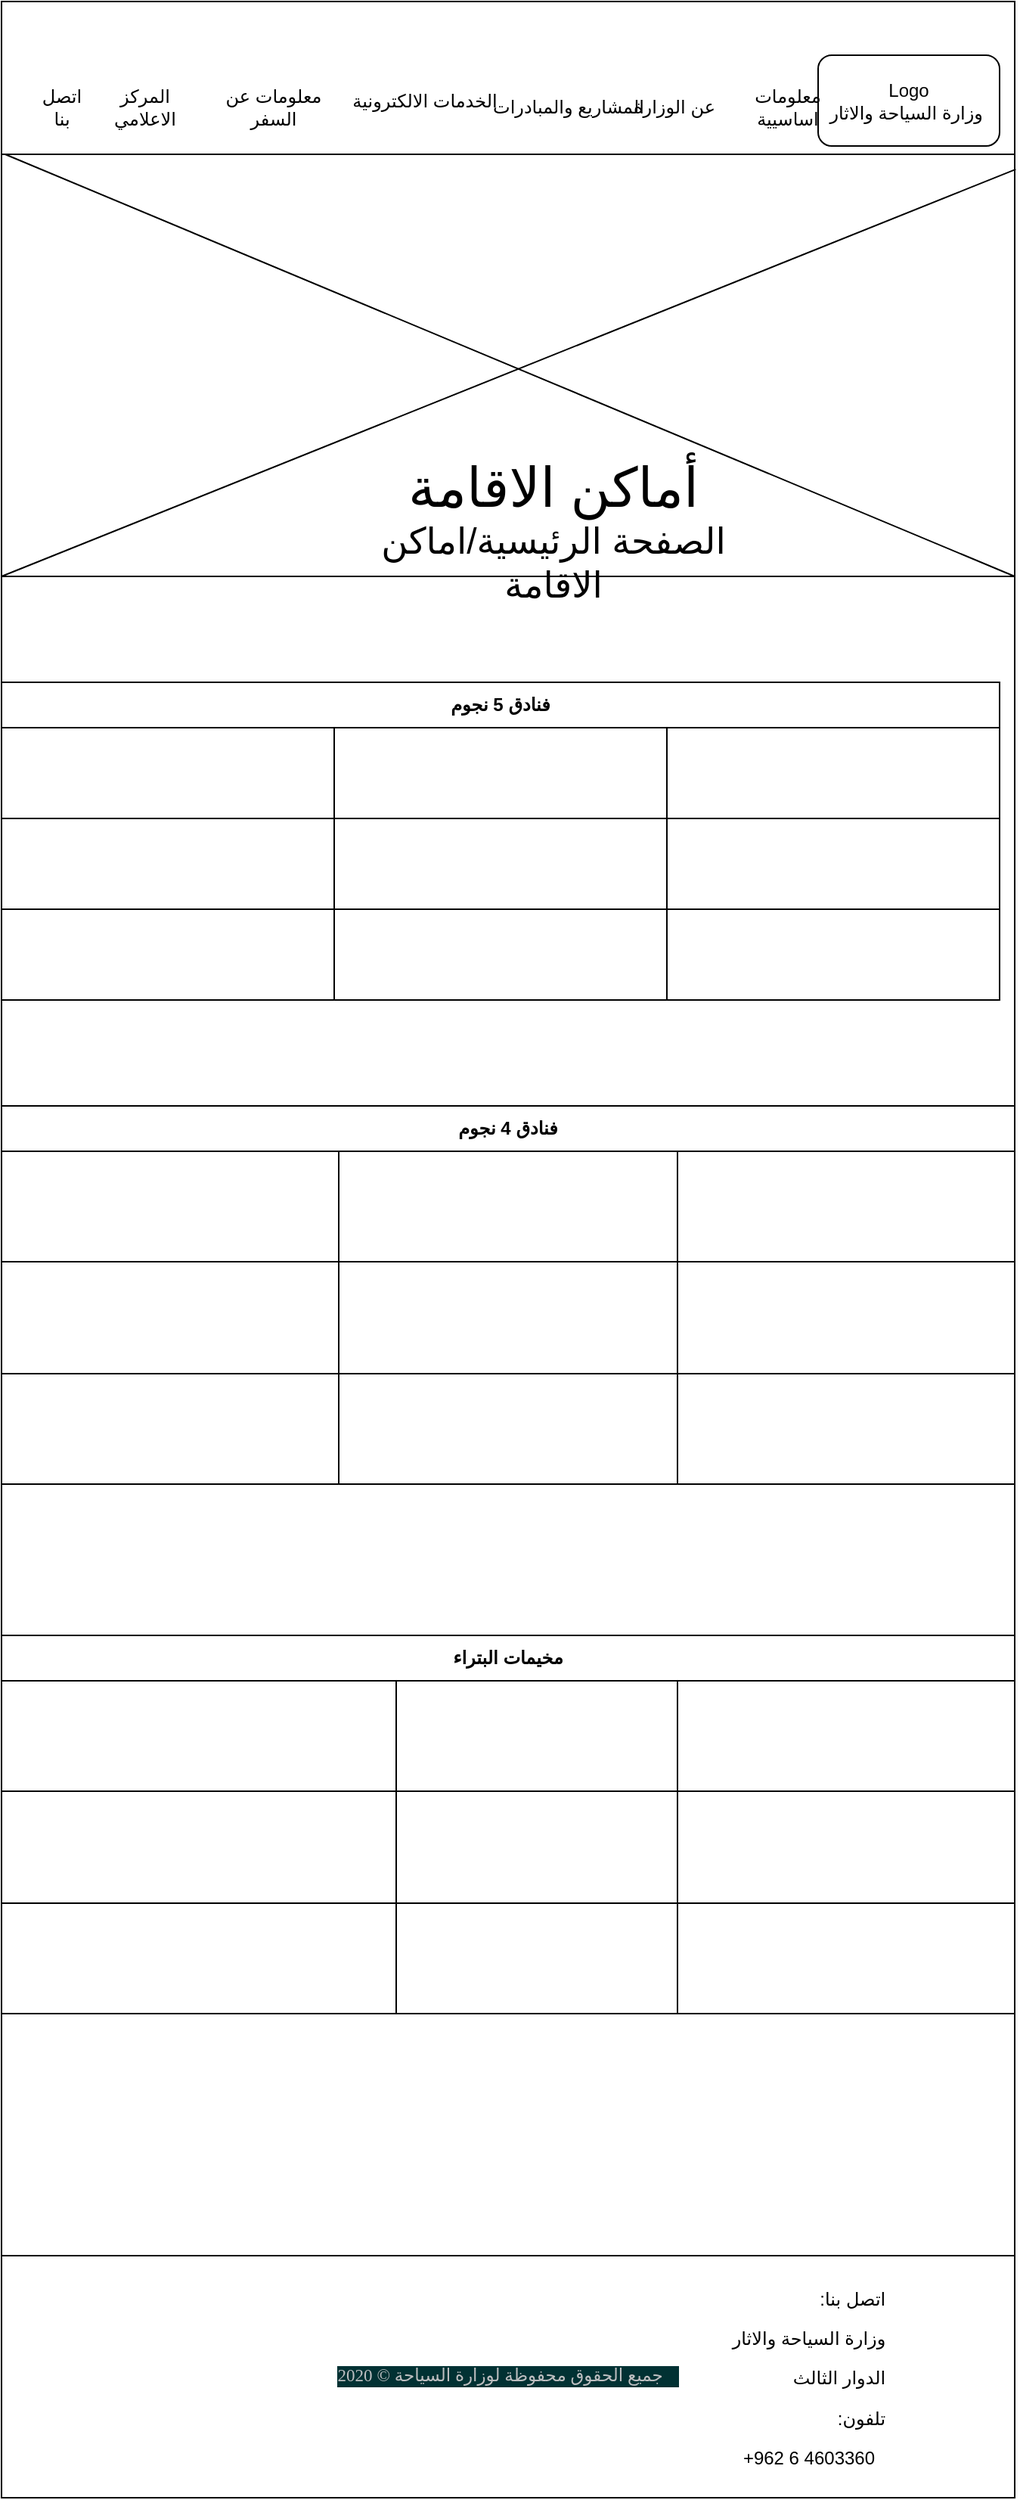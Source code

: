 <mxfile version="13.7.6" type="device"><diagram id="f8t6XojPmqoa9OZkkL3v" name="Page-1"><mxGraphModel dx="1038" dy="1717" grid="1" gridSize="10" guides="1" tooltips="1" connect="1" arrows="1" fold="1" page="1" pageScale="1" pageWidth="827" pageHeight="1169" math="0" shadow="0"><root><mxCell id="0"/><mxCell id="1" parent="0"/><mxCell id="etY9pOkcEa-calDrX3DR-1" value="" style="rounded=0;whiteSpace=wrap;html=1;fontStyle=1" parent="1" vertex="1"><mxGeometry x="70" y="-180" width="670" height="1650" as="geometry"/></mxCell><mxCell id="etY9pOkcEa-calDrX3DR-7" value="&lt;div class=&quot;sct-copyright&quot; style=&quot;box-sizing: border-box ; color: rgb(189 , 190 , 192) ; float: right ; padding-left: 0px ; padding-right: 0.9em ; font-family: &amp;#34;newfont&amp;#34; ; font-size: 11.52px ; text-align: left ; background-color: rgb(1 , 49 , 51)&quot;&gt;جميع الحقوق محفوظة لوزارة السياحة ©&amp;nbsp;2020&lt;/div&gt;&lt;div&gt;&lt;br&gt;&lt;/div&gt;" style="rounded=0;whiteSpace=wrap;html=1;" parent="1" vertex="1"><mxGeometry x="70" y="1310" width="670" height="160" as="geometry"/></mxCell><mxCell id="etY9pOkcEa-calDrX3DR-8" value="&lt;p class=&quot;MsoNormal&quot; align=&quot;right&quot; style=&quot;text-align: right&quot;&gt;&lt;span lang=&quot;AR-SA&quot; dir=&quot;RTL&quot; style=&quot;font-family: &amp;#34;arial&amp;#34; , sans-serif&quot;&gt;&lt;span style=&quot;background-color: rgb(255 , 255 , 255)&quot;&gt;اتصل بنا:&lt;/span&gt;&lt;span style=&quot;background-color: yellow&quot;&gt;&lt;/span&gt;&lt;/span&gt;&lt;/p&gt;&lt;p class=&quot;MsoNormal&quot; align=&quot;right&quot; style=&quot;text-align: right&quot;&gt;&lt;span lang=&quot;AR-SA&quot; dir=&quot;RTL&quot; style=&quot;font-family: &amp;#34;arial&amp;#34; , sans-serif&quot;&gt;&lt;span style=&quot;background-color: rgb(255 , 255 , 255)&quot;&gt;وزارة السياحة والاثار&lt;/span&gt;&lt;/span&gt;&lt;/p&gt;&lt;p class=&quot;MsoNormal&quot; align=&quot;right&quot; style=&quot;text-align: right&quot;&gt;&lt;span lang=&quot;AR-SA&quot; dir=&quot;RTL&quot; style=&quot;font-family: &amp;#34;arial&amp;#34; , sans-serif&quot;&gt;&lt;span style=&quot;background-color: rgb(255 , 255 , 255)&quot;&gt;الدوار الثالث&amp;nbsp;&lt;/span&gt;&lt;/span&gt;&lt;/p&gt;&lt;p class=&quot;MsoNormal&quot; align=&quot;right&quot; style=&quot;text-align: right&quot;&gt;&lt;span lang=&quot;AR-SA&quot; dir=&quot;RTL&quot; style=&quot;font-family: &amp;#34;arial&amp;#34; , sans-serif&quot;&gt;&lt;span style=&quot;background-color: rgb(255 , 255 , 255)&quot;&gt;تلفون:&lt;/span&gt;&lt;/span&gt;&lt;/p&gt;&lt;span style=&quot;line-height: 107% ; font-family: &amp;#34;arial&amp;#34; , sans-serif&quot;&gt;&lt;font style=&quot;font-size: 12px&quot;&gt;+962 6 4603360&lt;/font&gt;&lt;/span&gt;" style="text;html=1;strokeColor=none;fillColor=none;align=center;verticalAlign=middle;whiteSpace=wrap;rounded=0;" parent="1" vertex="1"><mxGeometry x="524" y="1320" width="160" height="130" as="geometry"/></mxCell><mxCell id="etY9pOkcEa-calDrX3DR-9" value="" style="rounded=0;whiteSpace=wrap;html=1;" parent="1" vertex="1"><mxGeometry x="70" y="-80" width="670" height="280" as="geometry"/></mxCell><mxCell id="etY9pOkcEa-calDrX3DR-10" value="&lt;font&gt;&lt;font style=&quot;font-size: 36px&quot;&gt;أماكن الاقامة&lt;/font&gt;&lt;br&gt;&lt;font style=&quot;font-size: 24px&quot;&gt;الصفحة الرئيسية/اماكن الاقامة&lt;/font&gt;&lt;/font&gt;&lt;font&gt;&lt;br&gt;&lt;/font&gt;" style="text;html=1;strokeColor=none;fillColor=none;align=center;verticalAlign=middle;whiteSpace=wrap;rounded=0;" parent="1" vertex="1"><mxGeometry x="290" y="130" width="290" height="80" as="geometry"/></mxCell><mxCell id="etY9pOkcEa-calDrX3DR-11" value="" style="endArrow=none;html=1;exitX=0;exitY=1;exitDx=0;exitDy=0;entryX=1.001;entryY=0.039;entryDx=0;entryDy=0;entryPerimeter=0;" parent="1" source="etY9pOkcEa-calDrX3DR-9" target="etY9pOkcEa-calDrX3DR-9" edge="1"><mxGeometry width="50" height="50" relative="1" as="geometry"><mxPoint x="350" y="120" as="sourcePoint"/><mxPoint x="400" y="70" as="targetPoint"/></mxGeometry></mxCell><mxCell id="etY9pOkcEa-calDrX3DR-12" value="" style="endArrow=none;html=1;entryX=0;entryY=0;entryDx=0;entryDy=0;exitX=1;exitY=1;exitDx=0;exitDy=0;" parent="1" source="etY9pOkcEa-calDrX3DR-9" target="etY9pOkcEa-calDrX3DR-9" edge="1"><mxGeometry width="50" height="50" relative="1" as="geometry"><mxPoint x="350" y="180" as="sourcePoint"/><mxPoint x="400" y="130" as="targetPoint"/></mxGeometry></mxCell><mxCell id="Whna9tv-YiGIDjlm7FRm-2" value="" style="rounded=0;whiteSpace=wrap;html=1;" vertex="1" parent="1"><mxGeometry x="70" y="-180" width="670" height="101" as="geometry"/></mxCell><mxCell id="Whna9tv-YiGIDjlm7FRm-3" value="Logo&lt;br&gt;وزارة السياحة والاثار&amp;nbsp;" style="rounded=1;whiteSpace=wrap;html=1;" vertex="1" parent="1"><mxGeometry x="610" y="-144.5" width="120" height="60" as="geometry"/></mxCell><mxCell id="Whna9tv-YiGIDjlm7FRm-4" value="معلومات اساسيية" style="text;html=1;strokeColor=none;fillColor=none;align=center;verticalAlign=middle;whiteSpace=wrap;rounded=0;" vertex="1" parent="1"><mxGeometry x="560" y="-120" width="60" height="20" as="geometry"/></mxCell><mxCell id="Whna9tv-YiGIDjlm7FRm-5" value="عن الوزارة" style="text;html=1;strokeColor=none;fillColor=none;align=center;verticalAlign=middle;whiteSpace=wrap;rounded=0;" vertex="1" parent="1"><mxGeometry x="480" y="-120" width="70" height="20" as="geometry"/></mxCell><mxCell id="Whna9tv-YiGIDjlm7FRm-6" value="المشاريع والمبادرات" style="text;html=1;strokeColor=none;fillColor=none;align=center;verticalAlign=middle;whiteSpace=wrap;rounded=0;" vertex="1" parent="1"><mxGeometry x="390" y="-120" width="110" height="20" as="geometry"/></mxCell><mxCell id="Whna9tv-YiGIDjlm7FRm-7" value="الخدمات الالكترونية" style="text;html=1;strokeColor=none;fillColor=none;align=center;verticalAlign=middle;whiteSpace=wrap;rounded=0;" vertex="1" parent="1"><mxGeometry x="300" y="-120" width="100" height="11" as="geometry"/></mxCell><mxCell id="Whna9tv-YiGIDjlm7FRm-8" value="معلومات عن السفر" style="text;html=1;strokeColor=none;fillColor=none;align=center;verticalAlign=middle;whiteSpace=wrap;rounded=0;" vertex="1" parent="1"><mxGeometry x="210" y="-120" width="80" height="20" as="geometry"/></mxCell><mxCell id="Whna9tv-YiGIDjlm7FRm-9" value="المركز الاعلامي" style="text;html=1;strokeColor=none;fillColor=none;align=center;verticalAlign=middle;whiteSpace=wrap;rounded=0;" vertex="1" parent="1"><mxGeometry x="130" y="-120" width="70" height="20" as="geometry"/></mxCell><mxCell id="Whna9tv-YiGIDjlm7FRm-10" value="اتصل بنا" style="text;html=1;strokeColor=none;fillColor=none;align=center;verticalAlign=middle;whiteSpace=wrap;rounded=0;" vertex="1" parent="1"><mxGeometry x="90" y="-120" width="40" height="20" as="geometry"/></mxCell><mxCell id="Whna9tv-YiGIDjlm7FRm-13" value="فنادق 5 نجوم" style="shape=table;html=1;whiteSpace=wrap;startSize=30;container=1;collapsible=0;childLayout=tableLayout;fontStyle=1;align=center;" vertex="1" parent="1"><mxGeometry x="70" y="270" width="660" height="210" as="geometry"/></mxCell><mxCell id="Whna9tv-YiGIDjlm7FRm-14" value="" style="shape=partialRectangle;html=1;whiteSpace=wrap;collapsible=0;dropTarget=0;pointerEvents=0;fillColor=none;top=0;left=0;bottom=0;right=0;points=[[0,0.5],[1,0.5]];portConstraint=eastwest;" vertex="1" parent="Whna9tv-YiGIDjlm7FRm-13"><mxGeometry y="30" width="660" height="60" as="geometry"/></mxCell><mxCell id="Whna9tv-YiGIDjlm7FRm-15" value="" style="shape=partialRectangle;html=1;whiteSpace=wrap;connectable=0;fillColor=none;top=0;left=0;bottom=0;right=0;overflow=hidden;" vertex="1" parent="Whna9tv-YiGIDjlm7FRm-14"><mxGeometry width="220" height="60" as="geometry"/></mxCell><mxCell id="Whna9tv-YiGIDjlm7FRm-16" value="" style="shape=partialRectangle;html=1;whiteSpace=wrap;connectable=0;fillColor=none;top=0;left=0;bottom=0;right=0;overflow=hidden;" vertex="1" parent="Whna9tv-YiGIDjlm7FRm-14"><mxGeometry x="220" width="220" height="60" as="geometry"/></mxCell><mxCell id="Whna9tv-YiGIDjlm7FRm-17" value="" style="shape=partialRectangle;html=1;whiteSpace=wrap;connectable=0;fillColor=none;top=0;left=0;bottom=0;right=0;overflow=hidden;" vertex="1" parent="Whna9tv-YiGIDjlm7FRm-14"><mxGeometry x="440" width="220" height="60" as="geometry"/></mxCell><mxCell id="Whna9tv-YiGIDjlm7FRm-18" value="" style="shape=partialRectangle;html=1;whiteSpace=wrap;collapsible=0;dropTarget=0;pointerEvents=0;fillColor=none;top=0;left=0;bottom=0;right=0;points=[[0,0.5],[1,0.5]];portConstraint=eastwest;" vertex="1" parent="Whna9tv-YiGIDjlm7FRm-13"><mxGeometry y="90" width="660" height="60" as="geometry"/></mxCell><mxCell id="Whna9tv-YiGIDjlm7FRm-19" value="" style="shape=partialRectangle;html=1;whiteSpace=wrap;connectable=0;fillColor=none;top=0;left=0;bottom=0;right=0;overflow=hidden;" vertex="1" parent="Whna9tv-YiGIDjlm7FRm-18"><mxGeometry width="220" height="60" as="geometry"/></mxCell><mxCell id="Whna9tv-YiGIDjlm7FRm-20" value="" style="shape=partialRectangle;html=1;whiteSpace=wrap;connectable=0;fillColor=none;top=0;left=0;bottom=0;right=0;overflow=hidden;" vertex="1" parent="Whna9tv-YiGIDjlm7FRm-18"><mxGeometry x="220" width="220" height="60" as="geometry"/></mxCell><mxCell id="Whna9tv-YiGIDjlm7FRm-21" value="" style="shape=partialRectangle;html=1;whiteSpace=wrap;connectable=0;fillColor=none;top=0;left=0;bottom=0;right=0;overflow=hidden;" vertex="1" parent="Whna9tv-YiGIDjlm7FRm-18"><mxGeometry x="440" width="220" height="60" as="geometry"/></mxCell><mxCell id="Whna9tv-YiGIDjlm7FRm-22" value="" style="shape=partialRectangle;html=1;whiteSpace=wrap;collapsible=0;dropTarget=0;pointerEvents=0;fillColor=none;top=0;left=0;bottom=0;right=0;points=[[0,0.5],[1,0.5]];portConstraint=eastwest;" vertex="1" parent="Whna9tv-YiGIDjlm7FRm-13"><mxGeometry y="150" width="660" height="60" as="geometry"/></mxCell><mxCell id="Whna9tv-YiGIDjlm7FRm-23" value="" style="shape=partialRectangle;html=1;whiteSpace=wrap;connectable=0;fillColor=none;top=0;left=0;bottom=0;right=0;overflow=hidden;" vertex="1" parent="Whna9tv-YiGIDjlm7FRm-22"><mxGeometry width="220" height="60" as="geometry"/></mxCell><mxCell id="Whna9tv-YiGIDjlm7FRm-24" value="" style="shape=partialRectangle;html=1;whiteSpace=wrap;connectable=0;fillColor=none;top=0;left=0;bottom=0;right=0;overflow=hidden;" vertex="1" parent="Whna9tv-YiGIDjlm7FRm-22"><mxGeometry x="220" width="220" height="60" as="geometry"/></mxCell><mxCell id="Whna9tv-YiGIDjlm7FRm-25" value="" style="shape=partialRectangle;html=1;whiteSpace=wrap;connectable=0;fillColor=none;top=0;left=0;bottom=0;right=0;overflow=hidden;" vertex="1" parent="Whna9tv-YiGIDjlm7FRm-22"><mxGeometry x="440" width="220" height="60" as="geometry"/></mxCell><mxCell id="Whna9tv-YiGIDjlm7FRm-26" value="فنادق 4 نجوم" style="shape=table;html=1;whiteSpace=wrap;startSize=30;container=1;collapsible=0;childLayout=tableLayout;fontStyle=1;align=center;" vertex="1" parent="1"><mxGeometry x="70" y="550" width="670" height="250" as="geometry"/></mxCell><mxCell id="Whna9tv-YiGIDjlm7FRm-27" value="" style="shape=partialRectangle;html=1;whiteSpace=wrap;collapsible=0;dropTarget=0;pointerEvents=0;fillColor=none;top=0;left=0;bottom=0;right=0;points=[[0,0.5],[1,0.5]];portConstraint=eastwest;" vertex="1" parent="Whna9tv-YiGIDjlm7FRm-26"><mxGeometry y="30" width="670" height="73" as="geometry"/></mxCell><mxCell id="Whna9tv-YiGIDjlm7FRm-28" value="" style="shape=partialRectangle;html=1;whiteSpace=wrap;connectable=0;fillColor=none;top=0;left=0;bottom=0;right=0;overflow=hidden;" vertex="1" parent="Whna9tv-YiGIDjlm7FRm-27"><mxGeometry width="223" height="73" as="geometry"/></mxCell><mxCell id="Whna9tv-YiGIDjlm7FRm-29" value="" style="shape=partialRectangle;html=1;whiteSpace=wrap;connectable=0;fillColor=none;top=0;left=0;bottom=0;right=0;overflow=hidden;" vertex="1" parent="Whna9tv-YiGIDjlm7FRm-27"><mxGeometry x="223" width="224" height="73" as="geometry"/></mxCell><mxCell id="Whna9tv-YiGIDjlm7FRm-30" value="" style="shape=partialRectangle;html=1;whiteSpace=wrap;connectable=0;fillColor=none;top=0;left=0;bottom=0;right=0;overflow=hidden;" vertex="1" parent="Whna9tv-YiGIDjlm7FRm-27"><mxGeometry x="447" width="223" height="73" as="geometry"/></mxCell><mxCell id="Whna9tv-YiGIDjlm7FRm-31" value="" style="shape=partialRectangle;html=1;whiteSpace=wrap;collapsible=0;dropTarget=0;pointerEvents=0;fillColor=none;top=0;left=0;bottom=0;right=0;points=[[0,0.5],[1,0.5]];portConstraint=eastwest;" vertex="1" parent="Whna9tv-YiGIDjlm7FRm-26"><mxGeometry y="103" width="670" height="74" as="geometry"/></mxCell><mxCell id="Whna9tv-YiGIDjlm7FRm-32" value="" style="shape=partialRectangle;html=1;whiteSpace=wrap;connectable=0;fillColor=none;top=0;left=0;bottom=0;right=0;overflow=hidden;" vertex="1" parent="Whna9tv-YiGIDjlm7FRm-31"><mxGeometry width="223" height="74" as="geometry"/></mxCell><mxCell id="Whna9tv-YiGIDjlm7FRm-33" value="" style="shape=partialRectangle;html=1;whiteSpace=wrap;connectable=0;fillColor=none;top=0;left=0;bottom=0;right=0;overflow=hidden;" vertex="1" parent="Whna9tv-YiGIDjlm7FRm-31"><mxGeometry x="223" width="224" height="74" as="geometry"/></mxCell><mxCell id="Whna9tv-YiGIDjlm7FRm-34" value="" style="shape=partialRectangle;html=1;whiteSpace=wrap;connectable=0;fillColor=none;top=0;left=0;bottom=0;right=0;overflow=hidden;" vertex="1" parent="Whna9tv-YiGIDjlm7FRm-31"><mxGeometry x="447" width="223" height="74" as="geometry"/></mxCell><mxCell id="Whna9tv-YiGIDjlm7FRm-35" value="" style="shape=partialRectangle;html=1;whiteSpace=wrap;collapsible=0;dropTarget=0;pointerEvents=0;fillColor=none;top=0;left=0;bottom=0;right=0;points=[[0,0.5],[1,0.5]];portConstraint=eastwest;" vertex="1" parent="Whna9tv-YiGIDjlm7FRm-26"><mxGeometry y="177" width="670" height="73" as="geometry"/></mxCell><mxCell id="Whna9tv-YiGIDjlm7FRm-36" value="" style="shape=partialRectangle;html=1;whiteSpace=wrap;connectable=0;fillColor=none;top=0;left=0;bottom=0;right=0;overflow=hidden;" vertex="1" parent="Whna9tv-YiGIDjlm7FRm-35"><mxGeometry width="223" height="73" as="geometry"/></mxCell><mxCell id="Whna9tv-YiGIDjlm7FRm-37" value="" style="shape=partialRectangle;html=1;whiteSpace=wrap;connectable=0;fillColor=none;top=0;left=0;bottom=0;right=0;overflow=hidden;" vertex="1" parent="Whna9tv-YiGIDjlm7FRm-35"><mxGeometry x="223" width="224" height="73" as="geometry"/></mxCell><mxCell id="Whna9tv-YiGIDjlm7FRm-38" value="" style="shape=partialRectangle;html=1;whiteSpace=wrap;connectable=0;fillColor=none;top=0;left=0;bottom=0;right=0;overflow=hidden;" vertex="1" parent="Whna9tv-YiGIDjlm7FRm-35"><mxGeometry x="447" width="223" height="73" as="geometry"/></mxCell><mxCell id="Whna9tv-YiGIDjlm7FRm-39" value="مخيمات البتراء" style="shape=table;html=1;whiteSpace=wrap;startSize=30;container=1;collapsible=0;childLayout=tableLayout;fontStyle=1;align=center;" vertex="1" parent="1"><mxGeometry x="70" y="900" width="670" height="250" as="geometry"/></mxCell><mxCell id="Whna9tv-YiGIDjlm7FRm-40" value="" style="shape=partialRectangle;html=1;whiteSpace=wrap;collapsible=0;dropTarget=0;pointerEvents=0;fillColor=none;top=0;left=0;bottom=0;right=0;points=[[0,0.5],[1,0.5]];portConstraint=eastwest;" vertex="1" parent="Whna9tv-YiGIDjlm7FRm-39"><mxGeometry y="30" width="670" height="73" as="geometry"/></mxCell><mxCell id="Whna9tv-YiGIDjlm7FRm-41" value="" style="shape=partialRectangle;html=1;whiteSpace=wrap;connectable=0;fillColor=none;top=0;left=0;bottom=0;right=0;overflow=hidden;" vertex="1" parent="Whna9tv-YiGIDjlm7FRm-40"><mxGeometry width="261" height="73" as="geometry"/></mxCell><mxCell id="Whna9tv-YiGIDjlm7FRm-42" value="" style="shape=partialRectangle;html=1;whiteSpace=wrap;connectable=0;fillColor=none;top=0;left=0;bottom=0;right=0;overflow=hidden;" vertex="1" parent="Whna9tv-YiGIDjlm7FRm-40"><mxGeometry x="261" width="186" height="73" as="geometry"/></mxCell><mxCell id="Whna9tv-YiGIDjlm7FRm-43" value="" style="shape=partialRectangle;html=1;whiteSpace=wrap;connectable=0;fillColor=none;top=0;left=0;bottom=0;right=0;overflow=hidden;" vertex="1" parent="Whna9tv-YiGIDjlm7FRm-40"><mxGeometry x="447" width="223" height="73" as="geometry"/></mxCell><mxCell id="Whna9tv-YiGIDjlm7FRm-44" value="" style="shape=partialRectangle;html=1;whiteSpace=wrap;collapsible=0;dropTarget=0;pointerEvents=0;fillColor=none;top=0;left=0;bottom=0;right=0;points=[[0,0.5],[1,0.5]];portConstraint=eastwest;" vertex="1" parent="Whna9tv-YiGIDjlm7FRm-39"><mxGeometry y="103" width="670" height="74" as="geometry"/></mxCell><mxCell id="Whna9tv-YiGIDjlm7FRm-45" value="" style="shape=partialRectangle;html=1;whiteSpace=wrap;connectable=0;fillColor=none;top=0;left=0;bottom=0;right=0;overflow=hidden;" vertex="1" parent="Whna9tv-YiGIDjlm7FRm-44"><mxGeometry width="261" height="74" as="geometry"/></mxCell><mxCell id="Whna9tv-YiGIDjlm7FRm-46" value="" style="shape=partialRectangle;html=1;whiteSpace=wrap;connectable=0;fillColor=none;top=0;left=0;bottom=0;right=0;overflow=hidden;" vertex="1" parent="Whna9tv-YiGIDjlm7FRm-44"><mxGeometry x="261" width="186" height="74" as="geometry"/></mxCell><mxCell id="Whna9tv-YiGIDjlm7FRm-47" value="" style="shape=partialRectangle;html=1;whiteSpace=wrap;connectable=0;fillColor=none;top=0;left=0;bottom=0;right=0;overflow=hidden;" vertex="1" parent="Whna9tv-YiGIDjlm7FRm-44"><mxGeometry x="447" width="223" height="74" as="geometry"/></mxCell><mxCell id="Whna9tv-YiGIDjlm7FRm-48" value="" style="shape=partialRectangle;html=1;whiteSpace=wrap;collapsible=0;dropTarget=0;pointerEvents=0;fillColor=none;top=0;left=0;bottom=0;right=0;points=[[0,0.5],[1,0.5]];portConstraint=eastwest;" vertex="1" parent="Whna9tv-YiGIDjlm7FRm-39"><mxGeometry y="177" width="670" height="73" as="geometry"/></mxCell><mxCell id="Whna9tv-YiGIDjlm7FRm-49" value="" style="shape=partialRectangle;html=1;whiteSpace=wrap;connectable=0;fillColor=none;top=0;left=0;bottom=0;right=0;overflow=hidden;" vertex="1" parent="Whna9tv-YiGIDjlm7FRm-48"><mxGeometry width="261" height="73" as="geometry"/></mxCell><mxCell id="Whna9tv-YiGIDjlm7FRm-50" value="" style="shape=partialRectangle;html=1;whiteSpace=wrap;connectable=0;fillColor=none;top=0;left=0;bottom=0;right=0;overflow=hidden;" vertex="1" parent="Whna9tv-YiGIDjlm7FRm-48"><mxGeometry x="261" width="186" height="73" as="geometry"/></mxCell><mxCell id="Whna9tv-YiGIDjlm7FRm-51" value="" style="shape=partialRectangle;html=1;whiteSpace=wrap;connectable=0;fillColor=none;top=0;left=0;bottom=0;right=0;overflow=hidden;" vertex="1" parent="Whna9tv-YiGIDjlm7FRm-48"><mxGeometry x="447" width="223" height="73" as="geometry"/></mxCell></root></mxGraphModel></diagram></mxfile>